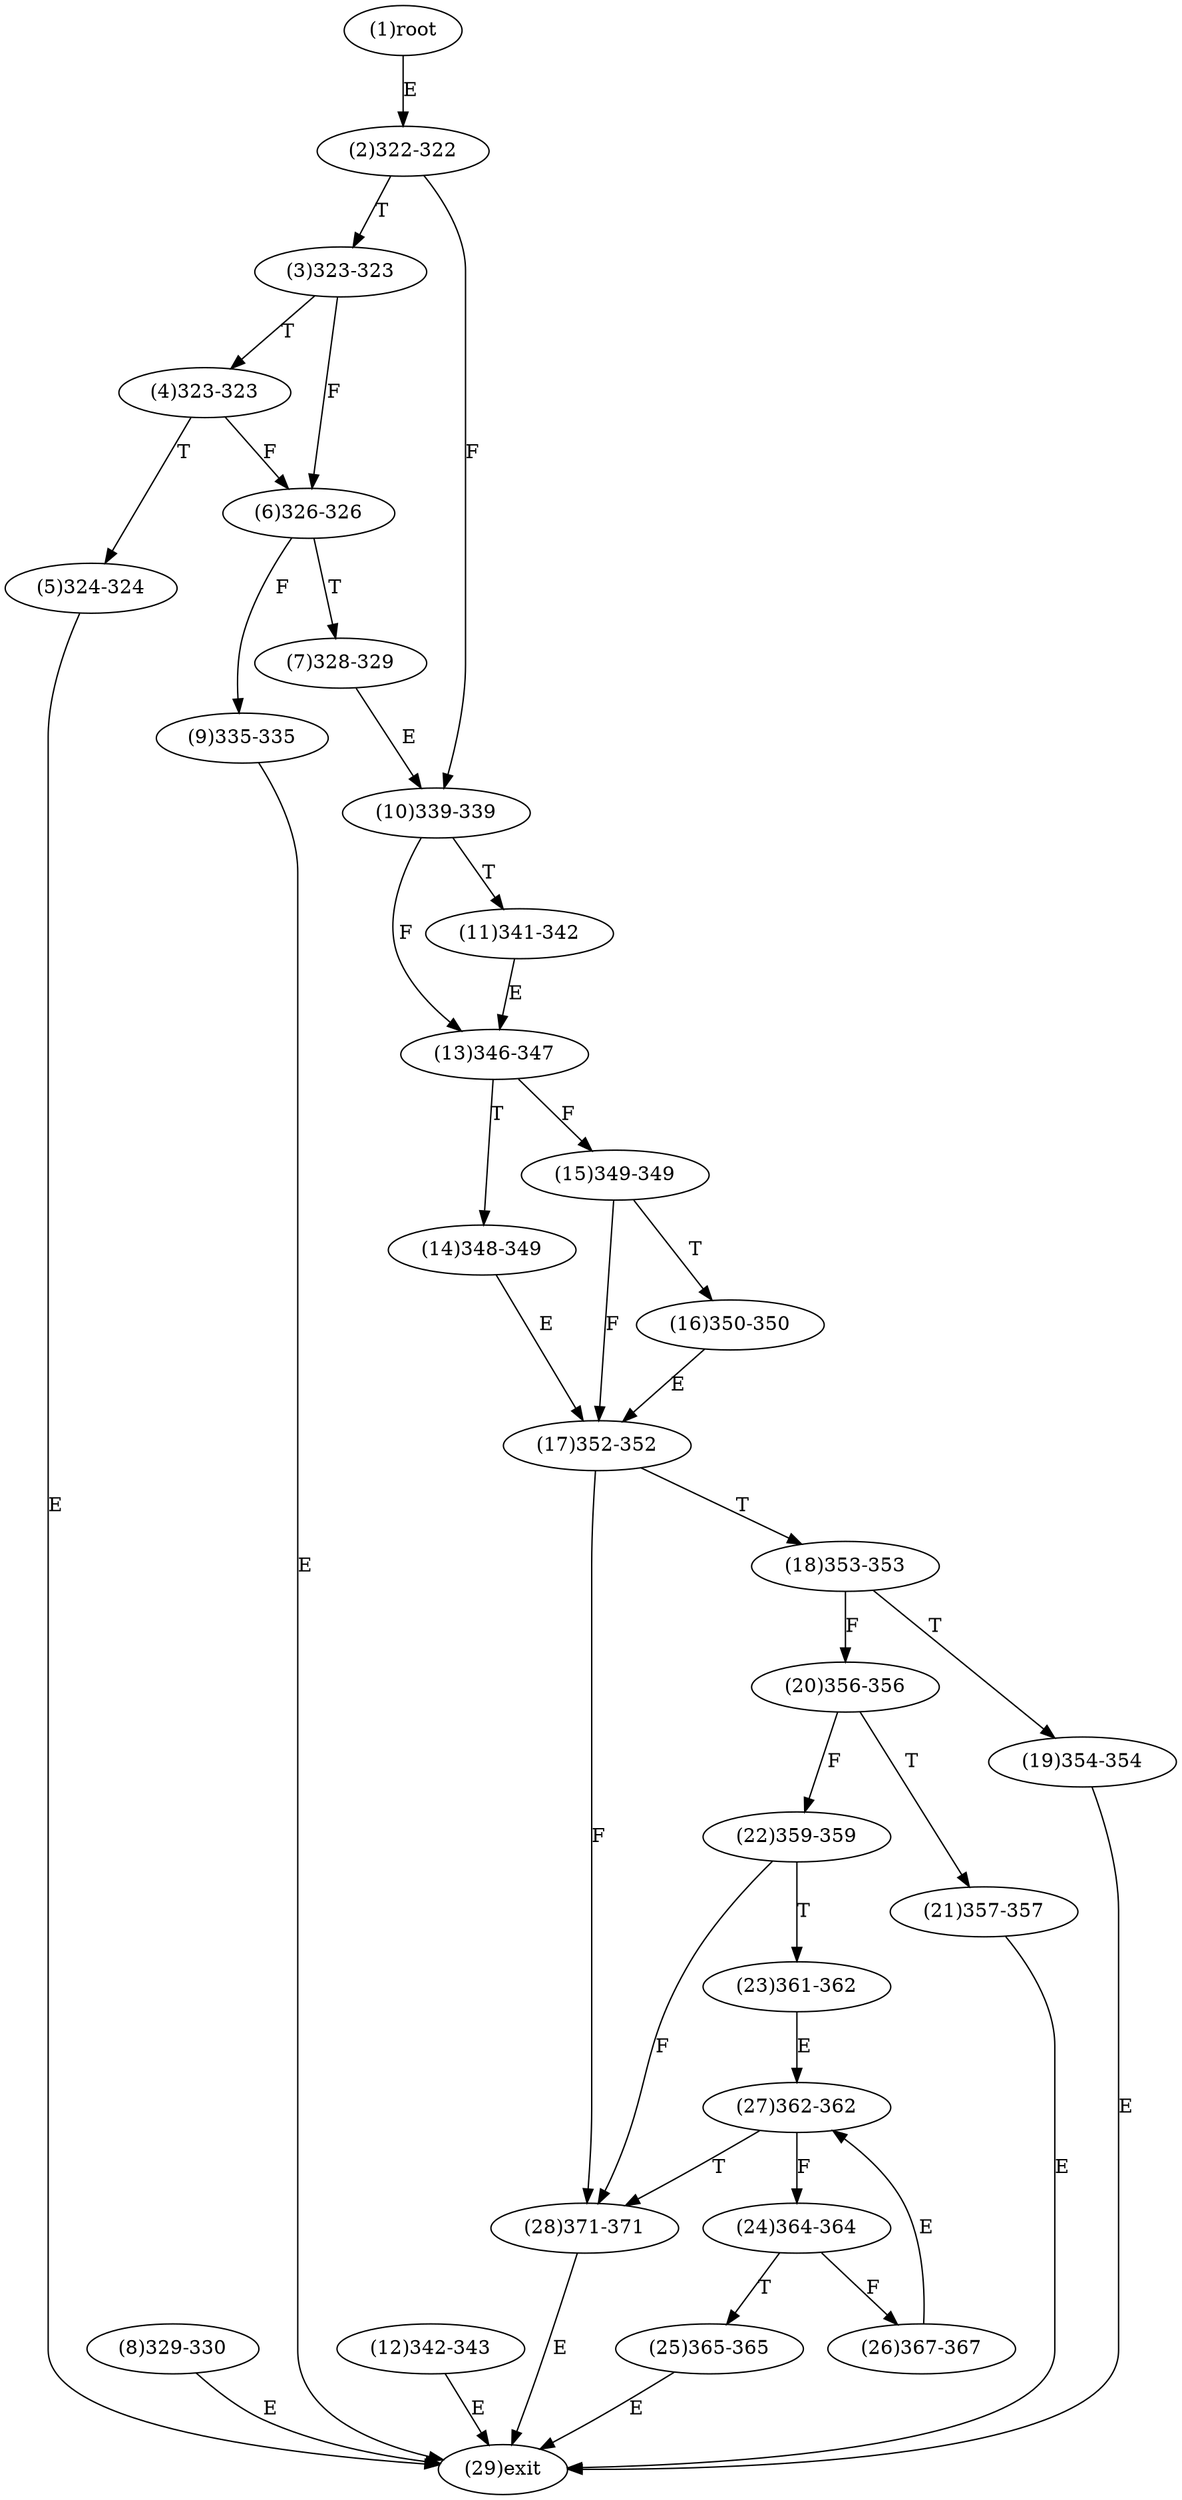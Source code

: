 digraph "" { 
1[ label="(1)root"];
2[ label="(2)322-322"];
3[ label="(3)323-323"];
4[ label="(4)323-323"];
5[ label="(5)324-324"];
6[ label="(6)326-326"];
7[ label="(7)328-329"];
8[ label="(8)329-330"];
9[ label="(9)335-335"];
10[ label="(10)339-339"];
11[ label="(11)341-342"];
12[ label="(12)342-343"];
13[ label="(13)346-347"];
14[ label="(14)348-349"];
15[ label="(15)349-349"];
17[ label="(17)352-352"];
16[ label="(16)350-350"];
19[ label="(19)354-354"];
18[ label="(18)353-353"];
21[ label="(21)357-357"];
20[ label="(20)356-356"];
23[ label="(23)361-362"];
22[ label="(22)359-359"];
25[ label="(25)365-365"];
24[ label="(24)364-364"];
27[ label="(27)362-362"];
26[ label="(26)367-367"];
29[ label="(29)exit"];
28[ label="(28)371-371"];
1->2[ label="E"];
2->10[ label="F"];
2->3[ label="T"];
3->6[ label="F"];
3->4[ label="T"];
4->6[ label="F"];
4->5[ label="T"];
5->29[ label="E"];
6->9[ label="F"];
6->7[ label="T"];
7->10[ label="E"];
8->29[ label="E"];
9->29[ label="E"];
10->13[ label="F"];
10->11[ label="T"];
11->13[ label="E"];
12->29[ label="E"];
13->15[ label="F"];
13->14[ label="T"];
14->17[ label="E"];
15->17[ label="F"];
15->16[ label="T"];
16->17[ label="E"];
17->28[ label="F"];
17->18[ label="T"];
18->20[ label="F"];
18->19[ label="T"];
19->29[ label="E"];
20->22[ label="F"];
20->21[ label="T"];
21->29[ label="E"];
22->28[ label="F"];
22->23[ label="T"];
23->27[ label="E"];
24->26[ label="F"];
24->25[ label="T"];
25->29[ label="E"];
26->27[ label="E"];
27->24[ label="F"];
27->28[ label="T"];
28->29[ label="E"];
}
